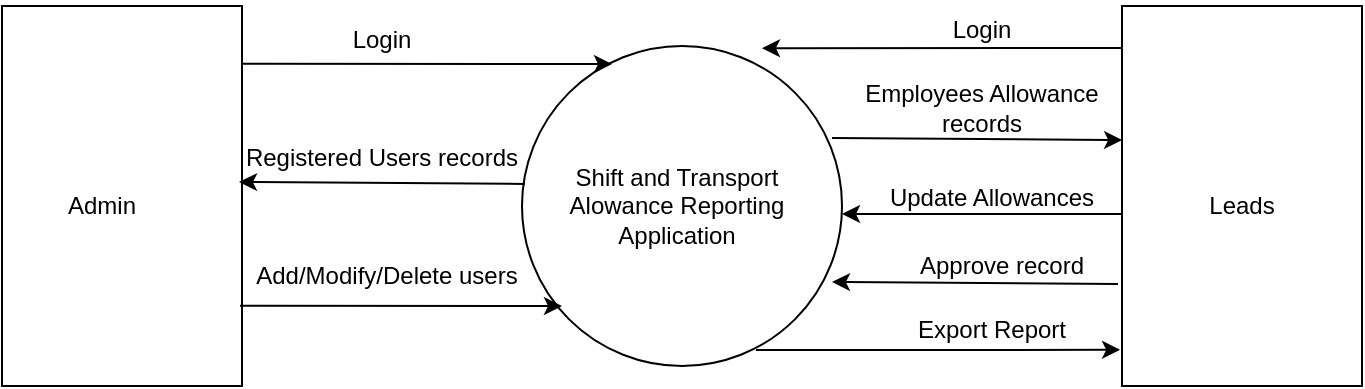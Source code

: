 <mxfile version="17.2.0" type="github">
  <diagram id="cD-R8Hz-S20luZSSej3V" name="Page-1">
    <mxGraphModel dx="868" dy="450" grid="1" gridSize="10" guides="1" tooltips="1" connect="1" arrows="1" fold="1" page="1" pageScale="1" pageWidth="850" pageHeight="1100" math="0" shadow="0">
      <root>
        <mxCell id="0" />
        <mxCell id="1" parent="0" />
        <mxCell id="rhKgAXEz26q5O6qKMgwf-2" value="" style="ellipse;whiteSpace=wrap;html=1;aspect=fixed;" vertex="1" parent="1">
          <mxGeometry x="320" y="150" width="160" height="160" as="geometry" />
        </mxCell>
        <mxCell id="rhKgAXEz26q5O6qKMgwf-4" value="" style="rounded=0;whiteSpace=wrap;html=1;" vertex="1" parent="1">
          <mxGeometry x="60" y="130" width="120" height="190" as="geometry" />
        </mxCell>
        <mxCell id="rhKgAXEz26q5O6qKMgwf-5" value="" style="rounded=0;whiteSpace=wrap;html=1;" vertex="1" parent="1">
          <mxGeometry x="620" y="130" width="120" height="190" as="geometry" />
        </mxCell>
        <mxCell id="rhKgAXEz26q5O6qKMgwf-6" value="Shift and Transport Alowance Reporting Application" style="text;html=1;strokeColor=none;fillColor=none;align=center;verticalAlign=middle;whiteSpace=wrap;rounded=0;" vertex="1" parent="1">
          <mxGeometry x="320" y="180" width="155" height="100" as="geometry" />
        </mxCell>
        <mxCell id="rhKgAXEz26q5O6qKMgwf-7" value="Leads" style="text;html=1;strokeColor=none;fillColor=none;align=center;verticalAlign=middle;whiteSpace=wrap;rounded=0;" vertex="1" parent="1">
          <mxGeometry x="650" y="215" width="60" height="30" as="geometry" />
        </mxCell>
        <mxCell id="rhKgAXEz26q5O6qKMgwf-8" value="Admin" style="text;html=1;strokeColor=none;fillColor=none;align=center;verticalAlign=middle;whiteSpace=wrap;rounded=0;" vertex="1" parent="1">
          <mxGeometry x="80" y="215" width="60" height="30" as="geometry" />
        </mxCell>
        <mxCell id="rhKgAXEz26q5O6qKMgwf-9" value="" style="endArrow=classic;html=1;rounded=0;entryX=0.75;entryY=0.063;entryDx=0;entryDy=0;entryPerimeter=0;" edge="1" parent="1">
          <mxGeometry width="50" height="50" relative="1" as="geometry">
            <mxPoint x="620" y="151" as="sourcePoint" />
            <mxPoint x="440" y="151.08" as="targetPoint" />
          </mxGeometry>
        </mxCell>
        <mxCell id="rhKgAXEz26q5O6qKMgwf-10" value="Login" style="text;html=1;strokeColor=none;fillColor=none;align=center;verticalAlign=middle;whiteSpace=wrap;rounded=0;" vertex="1" parent="1">
          <mxGeometry x="510" y="127" width="80" height="30" as="geometry" />
        </mxCell>
        <mxCell id="rhKgAXEz26q5O6qKMgwf-14" value="" style="endArrow=classic;html=1;rounded=0;exitX=1;exitY=0.368;exitDx=0;exitDy=0;exitPerimeter=0;" edge="1" parent="1">
          <mxGeometry width="50" height="50" relative="1" as="geometry">
            <mxPoint x="180" y="158.92" as="sourcePoint" />
            <mxPoint x="365" y="159" as="targetPoint" />
          </mxGeometry>
        </mxCell>
        <mxCell id="rhKgAXEz26q5O6qKMgwf-15" value="Login" style="text;html=1;strokeColor=none;fillColor=none;align=center;verticalAlign=middle;whiteSpace=wrap;rounded=0;" vertex="1" parent="1">
          <mxGeometry x="220" y="132" width="60" height="30" as="geometry" />
        </mxCell>
        <mxCell id="rhKgAXEz26q5O6qKMgwf-16" value="" style="endArrow=classic;html=1;rounded=0;entryX=0.017;entryY=0.579;entryDx=0;entryDy=0;exitX=1.013;exitY=0.59;exitDx=0;exitDy=0;exitPerimeter=0;entryPerimeter=0;" edge="1" parent="1">
          <mxGeometry width="50" height="50" relative="1" as="geometry">
            <mxPoint x="475.015" y="196" as="sourcePoint" />
            <mxPoint x="620.04" y="197.01" as="targetPoint" />
          </mxGeometry>
        </mxCell>
        <mxCell id="rhKgAXEz26q5O6qKMgwf-17" value="Employees Allowance records" style="text;html=1;strokeColor=none;fillColor=none;align=center;verticalAlign=middle;whiteSpace=wrap;rounded=0;" vertex="1" parent="1">
          <mxGeometry x="480" y="166" width="140" height="30" as="geometry" />
        </mxCell>
        <mxCell id="rhKgAXEz26q5O6qKMgwf-18" value="" style="endArrow=classic;html=1;rounded=0;entryX=1;entryY=0.75;entryDx=0;entryDy=0;exitX=-0.017;exitY=0.663;exitDx=0;exitDy=0;exitPerimeter=0;" edge="1" parent="1">
          <mxGeometry width="50" height="50" relative="1" as="geometry">
            <mxPoint x="617.96" y="268.97" as="sourcePoint" />
            <mxPoint x="475" y="268" as="targetPoint" />
          </mxGeometry>
        </mxCell>
        <mxCell id="rhKgAXEz26q5O6qKMgwf-19" value="Approve record" style="text;html=1;strokeColor=none;fillColor=none;align=center;verticalAlign=middle;whiteSpace=wrap;rounded=0;" vertex="1" parent="1">
          <mxGeometry x="510" y="245" width="100" height="30" as="geometry" />
        </mxCell>
        <mxCell id="rhKgAXEz26q5O6qKMgwf-20" value="" style="endArrow=classic;html=1;rounded=0;entryX=-0.008;entryY=0.868;entryDx=0;entryDy=0;entryPerimeter=0;exitX=0.731;exitY=0.95;exitDx=0;exitDy=0;exitPerimeter=0;" edge="1" parent="1" source="rhKgAXEz26q5O6qKMgwf-2">
          <mxGeometry width="50" height="50" relative="1" as="geometry">
            <mxPoint x="447.04" y="301.96" as="sourcePoint" />
            <mxPoint x="619.04" y="301.92" as="targetPoint" />
          </mxGeometry>
        </mxCell>
        <mxCell id="rhKgAXEz26q5O6qKMgwf-21" value="Export Report" style="text;html=1;strokeColor=none;fillColor=none;align=center;verticalAlign=middle;whiteSpace=wrap;rounded=0;" vertex="1" parent="1">
          <mxGeometry x="510" y="277" width="90" height="30" as="geometry" />
        </mxCell>
        <mxCell id="rhKgAXEz26q5O6qKMgwf-22" value="Registered Users records" style="text;html=1;strokeColor=none;fillColor=none;align=center;verticalAlign=middle;whiteSpace=wrap;rounded=0;" vertex="1" parent="1">
          <mxGeometry x="180" y="191" width="140" height="30" as="geometry" />
        </mxCell>
        <mxCell id="rhKgAXEz26q5O6qKMgwf-24" value="" style="endArrow=classic;html=1;rounded=0;entryX=1;entryY=0.75;entryDx=0;entryDy=0;exitX=-0.017;exitY=0.663;exitDx=0;exitDy=0;exitPerimeter=0;" edge="1" parent="1">
          <mxGeometry width="50" height="50" relative="1" as="geometry">
            <mxPoint x="321.48" y="218.97" as="sourcePoint" />
            <mxPoint x="178.52" y="218" as="targetPoint" />
          </mxGeometry>
        </mxCell>
        <mxCell id="rhKgAXEz26q5O6qKMgwf-28" value="" style="endArrow=classic;html=1;rounded=0;exitX=0.992;exitY=0.789;exitDx=0;exitDy=0;exitPerimeter=0;entryX=0.129;entryY=1;entryDx=0;entryDy=0;entryPerimeter=0;" edge="1" parent="1" source="rhKgAXEz26q5O6qKMgwf-4" target="rhKgAXEz26q5O6qKMgwf-6">
          <mxGeometry width="50" height="50" relative="1" as="geometry">
            <mxPoint x="180" y="272.97" as="sourcePoint" />
            <mxPoint x="320" y="272" as="targetPoint" />
          </mxGeometry>
        </mxCell>
        <mxCell id="rhKgAXEz26q5O6qKMgwf-29" value="Add/Modify/Delete users" style="text;html=1;strokeColor=none;fillColor=none;align=center;verticalAlign=middle;whiteSpace=wrap;rounded=0;" vertex="1" parent="1">
          <mxGeometry x="180" y="250" width="145" height="30" as="geometry" />
        </mxCell>
        <mxCell id="rhKgAXEz26q5O6qKMgwf-32" value="" style="endArrow=classic;html=1;rounded=0;" edge="1" parent="1">
          <mxGeometry width="50" height="50" relative="1" as="geometry">
            <mxPoint x="620" y="234" as="sourcePoint" />
            <mxPoint x="480" y="234" as="targetPoint" />
          </mxGeometry>
        </mxCell>
        <mxCell id="rhKgAXEz26q5O6qKMgwf-33" value="Update Allowances" style="text;html=1;strokeColor=none;fillColor=none;align=center;verticalAlign=middle;whiteSpace=wrap;rounded=0;" vertex="1" parent="1">
          <mxGeometry x="500" y="211" width="110" height="30" as="geometry" />
        </mxCell>
      </root>
    </mxGraphModel>
  </diagram>
</mxfile>
